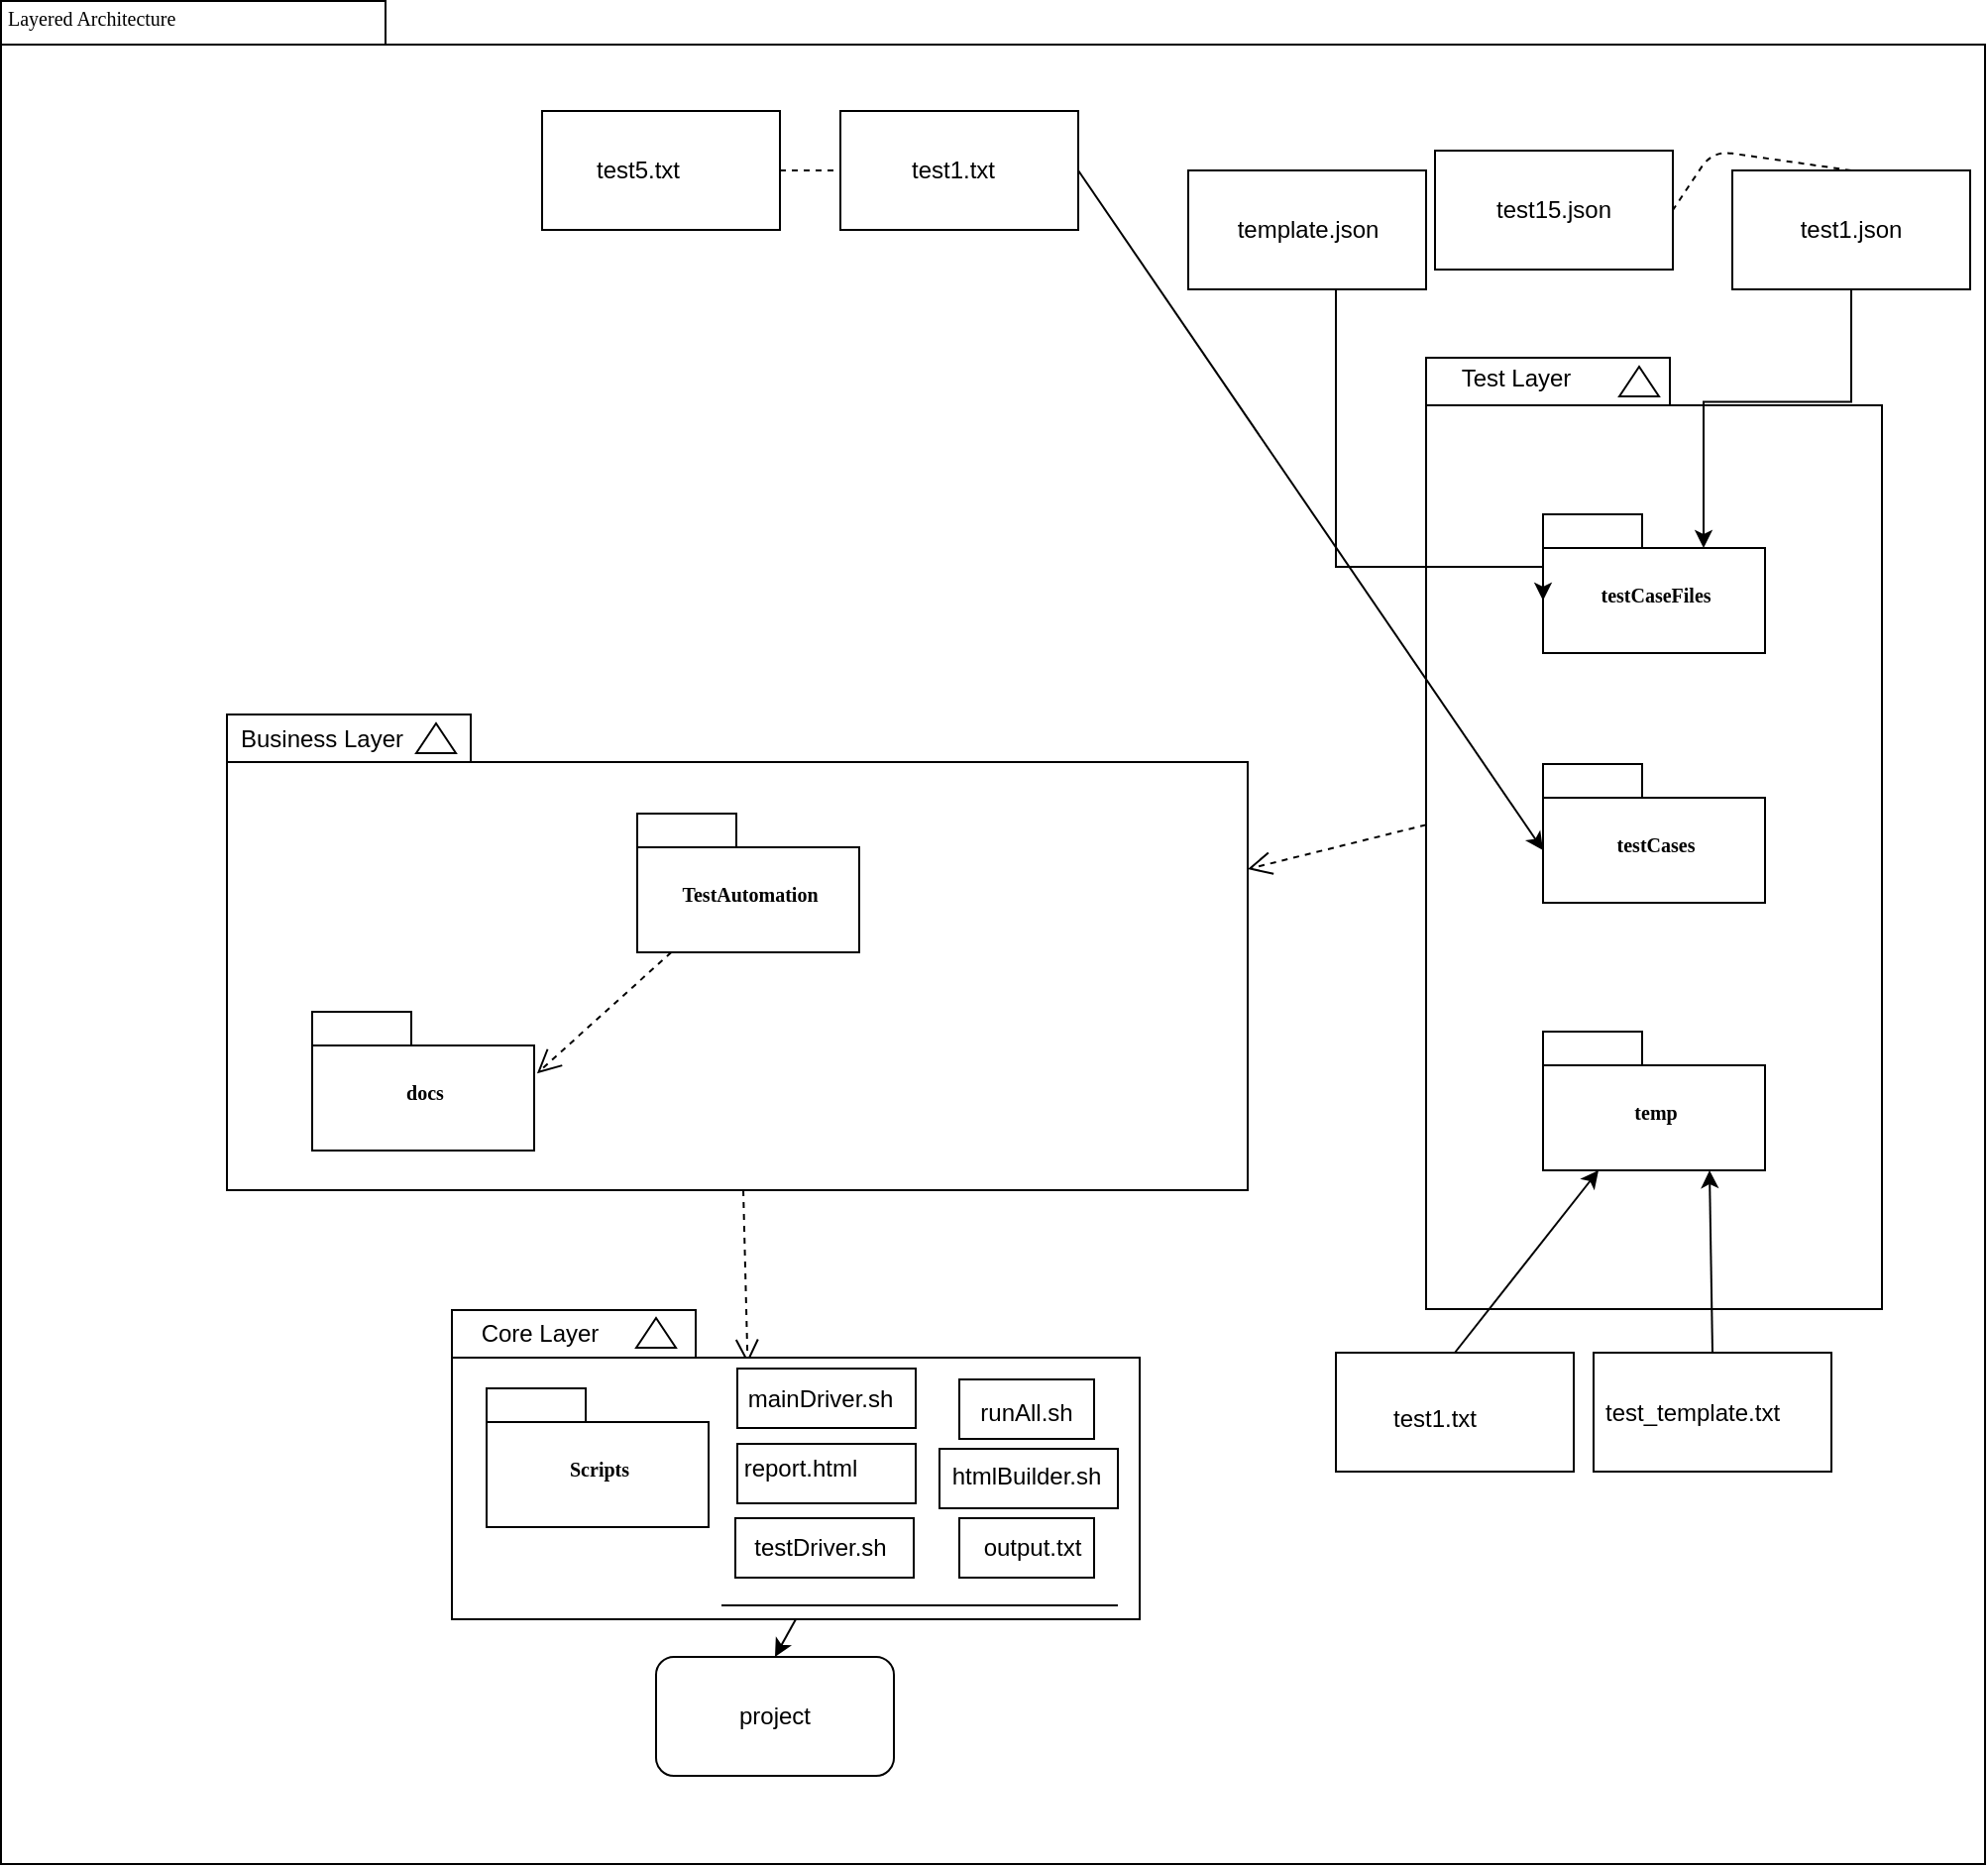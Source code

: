 <mxfile version="12.1.8" type="device" pages="1"><diagram name="Page-1" id="b5b7bab2-c9e2-2cf4-8b2a-24fd1a2a6d21"><mxGraphModel dx="882" dy="774" grid="1" gridSize="10" guides="1" tooltips="1" connect="1" arrows="1" fold="1" page="1" pageScale="1" pageWidth="827" pageHeight="1169" background="#ffffff" math="0" shadow="0"><root><mxCell id="0"/><mxCell id="1" parent="0"/><mxCell id="6e0c8c40b5770093-72" value="" style="shape=folder;fontStyle=1;spacingTop=10;tabWidth=194;tabHeight=22;tabPosition=left;html=1;rounded=0;shadow=0;comic=0;labelBackgroundColor=none;strokeColor=#000000;strokeWidth=1;fillColor=none;fontFamily=Verdana;fontSize=10;fontColor=#000000;align=center;" parent="1" vertex="1"><mxGeometry x="326.5" y="114.5" width="1001" height="940" as="geometry"/></mxCell><mxCell id="6e0c8c40b5770093-30" value="" style="group" parent="1" vertex="1" connectable="0"><mxGeometry x="1045.5" y="294.5" width="230" height="480" as="geometry"/></mxCell><mxCell id="6e0c8c40b5770093-24" value="" style="group" parent="6e0c8c40b5770093-30" vertex="1" connectable="0"><mxGeometry width="230" height="480" as="geometry"/></mxCell><mxCell id="6e0c8c40b5770093-25" value="" style="shape=folder;fontStyle=1;spacingTop=10;tabWidth=123;tabHeight=24;tabPosition=left;html=1;rounded=0;shadow=0;comic=0;labelBackgroundColor=none;strokeColor=#000000;strokeWidth=1;fillColor=#ffffff;fontFamily=Verdana;fontSize=10;fontColor=#000000;align=center;" parent="6e0c8c40b5770093-24" vertex="1"><mxGeometry width="230" height="480" as="geometry"/></mxCell><mxCell id="6e0c8c40b5770093-29" value="" style="triangle;whiteSpace=wrap;html=1;rounded=0;shadow=0;comic=0;labelBackgroundColor=none;strokeColor=#000000;strokeWidth=1;fillColor=#ffffff;fontFamily=Verdana;fontSize=10;fontColor=#000000;align=center;rotation=-90;" parent="6e0c8c40b5770093-24" vertex="1"><mxGeometry x="100" y="2" width="15" height="20" as="geometry"/></mxCell><mxCell id="6e0c8c40b5770093-27" value="testCaseFiles" style="shape=folder;fontStyle=1;spacingTop=10;tabWidth=50;tabHeight=17;tabPosition=left;html=1;rounded=0;shadow=0;comic=0;labelBackgroundColor=none;strokeColor=#000000;strokeWidth=1;fillColor=#ffffff;fontFamily=Verdana;fontSize=10;fontColor=#000000;align=center;" parent="6e0c8c40b5770093-24" vertex="1"><mxGeometry x="59" y="79" width="112" height="70" as="geometry"/></mxCell><mxCell id="6e0c8c40b5770093-31" value="testCases" style="shape=folder;fontStyle=1;spacingTop=10;tabWidth=50;tabHeight=17;tabPosition=left;html=1;rounded=0;shadow=0;comic=0;labelBackgroundColor=none;strokeColor=#000000;strokeWidth=1;fillColor=#ffffff;fontFamily=Verdana;fontSize=10;fontColor=#000000;align=center;" parent="6e0c8c40b5770093-24" vertex="1"><mxGeometry x="59" y="205" width="112" height="70" as="geometry"/></mxCell><mxCell id="6e0c8c40b5770093-28" value="temp" style="shape=folder;fontStyle=1;spacingTop=10;tabWidth=50;tabHeight=17;tabPosition=left;html=1;rounded=0;shadow=0;comic=0;labelBackgroundColor=none;strokeColor=#000000;strokeWidth=1;fillColor=#ffffff;fontFamily=Verdana;fontSize=10;fontColor=#000000;align=center;" parent="6e0c8c40b5770093-24" vertex="1"><mxGeometry x="59" y="340" width="112" height="70" as="geometry"/></mxCell><mxCell id="ZHPesOlxq1FzjEKwid9h-3" value="Test Layer" style="text;html=1;strokeColor=none;fillColor=none;align=center;verticalAlign=middle;whiteSpace=wrap;rounded=0;" vertex="1" parent="6e0c8c40b5770093-24"><mxGeometry width="90" height="20" as="geometry"/></mxCell><mxCell id="6e0c8c40b5770093-67" style="edgeStyle=none;rounded=0;html=1;entryX=0.43;entryY=0.173;entryPerimeter=0;dashed=1;labelBackgroundColor=none;startFill=0;endArrow=open;endFill=0;endSize=10;fontFamily=Verdana;fontSize=10;" parent="1" source="6e0c8c40b5770093-33" target="6e0c8c40b5770093-47" edge="1"><mxGeometry relative="1" as="geometry"/></mxCell><mxCell id="6e0c8c40b5770093-33" value="" style="shape=folder;fontStyle=1;spacingTop=10;tabWidth=123;tabHeight=24;tabPosition=left;html=1;rounded=0;shadow=0;comic=0;labelBackgroundColor=none;strokeColor=#000000;strokeWidth=1;fillColor=#ffffff;fontFamily=Verdana;fontSize=10;fontColor=#000000;align=center;" parent="1" vertex="1"><mxGeometry x="440.5" y="474.5" width="515" height="240" as="geometry"/></mxCell><mxCell id="6e0c8c40b5770093-66" style="edgeStyle=none;rounded=0;html=1;dashed=1;labelBackgroundColor=none;startFill=0;endArrow=open;endFill=0;endSize=10;fontFamily=Verdana;fontSize=10;entryX=1.013;entryY=0.444;entryPerimeter=0;" parent="1" source="6e0c8c40b5770093-42" target="6e0c8c40b5770093-43" edge="1"><mxGeometry relative="1" as="geometry"/></mxCell><mxCell id="6e0c8c40b5770093-42" value="TestAutomation" style="shape=folder;fontStyle=1;spacingTop=10;tabWidth=50;tabHeight=17;tabPosition=left;html=1;rounded=0;shadow=0;comic=0;labelBackgroundColor=none;strokeColor=#000000;strokeWidth=1;fillColor=#ffffff;fontFamily=Verdana;fontSize=10;fontColor=#000000;align=center;" parent="1" vertex="1"><mxGeometry x="647.5" y="524.5" width="112" height="70" as="geometry"/></mxCell><mxCell id="6e0c8c40b5770093-43" value="docs" style="shape=folder;fontStyle=1;spacingTop=10;tabWidth=50;tabHeight=17;tabPosition=left;html=1;rounded=0;shadow=0;comic=0;labelBackgroundColor=none;strokeColor=#000000;strokeWidth=1;fillColor=#ffffff;fontFamily=Verdana;fontSize=10;fontColor=#000000;align=center;" parent="1" vertex="1"><mxGeometry x="483.5" y="624.5" width="112" height="70" as="geometry"/></mxCell><mxCell id="6e0c8c40b5770093-47" value="" style="shape=folder;fontStyle=1;spacingTop=10;tabWidth=123;tabHeight=24;tabPosition=left;html=1;rounded=0;shadow=0;comic=0;labelBackgroundColor=none;strokeColor=#000000;strokeWidth=1;fillColor=#ffffff;fontFamily=Verdana;fontSize=10;fontColor=#000000;align=center;" parent="1" vertex="1"><mxGeometry x="554" y="775" width="347" height="156" as="geometry"/></mxCell><mxCell id="6e0c8c40b5770093-48" value="" style="triangle;whiteSpace=wrap;html=1;rounded=0;shadow=0;comic=0;labelBackgroundColor=none;strokeColor=#000000;strokeWidth=1;fillColor=#ffffff;fontFamily=Verdana;fontSize=10;fontColor=#000000;align=center;rotation=-90;" parent="1" vertex="1"><mxGeometry x="649.5" y="776.5" width="15" height="20" as="geometry"/></mxCell><mxCell id="6e0c8c40b5770093-49" value="Scripts" style="shape=folder;fontStyle=1;spacingTop=10;tabWidth=50;tabHeight=17;tabPosition=left;html=1;rounded=0;shadow=0;comic=0;labelBackgroundColor=none;strokeColor=#000000;strokeWidth=1;fillColor=#ffffff;fontFamily=Verdana;fontSize=10;fontColor=#000000;align=center;" parent="1" vertex="1"><mxGeometry x="571.5" y="814.5" width="112" height="70" as="geometry"/></mxCell><mxCell id="6e0c8c40b5770093-51" value="" style="triangle;whiteSpace=wrap;html=1;rounded=0;shadow=0;comic=0;labelBackgroundColor=none;strokeColor=#000000;strokeWidth=1;fillColor=#ffffff;fontFamily=Verdana;fontSize=10;fontColor=#000000;align=center;rotation=-90;" parent="1" vertex="1"><mxGeometry x="538.5" y="476.5" width="15" height="20" as="geometry"/></mxCell><mxCell id="6e0c8c40b5770093-73" value="Layered Architecture" style="text;html=1;align=left;verticalAlign=top;spacingTop=-4;fontSize=10;fontFamily=Verdana;fontColor=#000000;" parent="1" vertex="1"><mxGeometry x="327.5" y="114.5" width="130" height="20" as="geometry"/></mxCell><mxCell id="ZHPesOlxq1FzjEKwid9h-1" value="Business Layer" style="text;html=1;strokeColor=none;fillColor=none;align=center;verticalAlign=middle;whiteSpace=wrap;rounded=0;" vertex="1" parent="1"><mxGeometry x="446" y="477" width="85" height="20" as="geometry"/></mxCell><mxCell id="ZHPesOlxq1FzjEKwid9h-2" value="Core Layer" style="text;html=1;strokeColor=none;fillColor=none;align=center;verticalAlign=middle;whiteSpace=wrap;rounded=0;" vertex="1" parent="1"><mxGeometry x="556" y="777" width="85" height="20" as="geometry"/></mxCell><mxCell id="ZHPesOlxq1FzjEKwid9h-4" value="" style="endArrow=classic;html=1;exitX=0.5;exitY=1;exitDx=0;exitDy=0;exitPerimeter=0;entryX=0.5;entryY=0;entryDx=0;entryDy=0;" edge="1" parent="1" source="6e0c8c40b5770093-47" target="ZHPesOlxq1FzjEKwid9h-5"><mxGeometry width="50" height="50" relative="1" as="geometry"><mxPoint x="330" y="1130" as="sourcePoint"/><mxPoint x="380" y="1080" as="targetPoint"/></mxGeometry></mxCell><mxCell id="ZHPesOlxq1FzjEKwid9h-5" value="" style="rounded=1;whiteSpace=wrap;html=1;" vertex="1" parent="1"><mxGeometry x="657" y="950" width="120" height="60" as="geometry"/></mxCell><mxCell id="ZHPesOlxq1FzjEKwid9h-6" value="project" style="text;html=1;strokeColor=none;fillColor=none;align=center;verticalAlign=middle;whiteSpace=wrap;rounded=0;" vertex="1" parent="1"><mxGeometry x="697" y="970" width="40" height="20" as="geometry"/></mxCell><mxCell id="ZHPesOlxq1FzjEKwid9h-7" style="edgeStyle=none;rounded=0;html=1;dashed=1;labelBackgroundColor=none;startFill=0;endArrow=open;endFill=0;endSize=10;fontFamily=Verdana;fontSize=10;exitX=0;exitY=0.491;exitPerimeter=0;entryX=0;entryY=0;entryDx=515;entryDy=78;entryPerimeter=0;exitDx=0;exitDy=0;" edge="1" parent="1" source="6e0c8c40b5770093-25" target="6e0c8c40b5770093-33"><mxGeometry relative="1" as="geometry"><mxPoint x="965.56" y="473.34" as="sourcePoint"/><mxPoint x="1045" y="534.28" as="targetPoint"/></mxGeometry></mxCell><mxCell id="ZHPesOlxq1FzjEKwid9h-15" value="" style="edgeStyle=orthogonalEdgeStyle;rounded=0;orthogonalLoop=1;jettySize=auto;html=1;entryX=0;entryY=0;entryDx=0;entryDy=43.5;entryPerimeter=0;" edge="1" parent="1" source="ZHPesOlxq1FzjEKwid9h-12" target="6e0c8c40b5770093-27"><mxGeometry relative="1" as="geometry"><mxPoint x="985.5" y="340" as="targetPoint"/><Array as="points"><mxPoint x="1000" y="400"/><mxPoint x="1105" y="400"/></Array></mxGeometry></mxCell><mxCell id="ZHPesOlxq1FzjEKwid9h-17" value="" style="edgeStyle=orthogonalEdgeStyle;rounded=0;orthogonalLoop=1;jettySize=auto;html=1;entryX=0;entryY=0;entryDx=81;entryDy=17;entryPerimeter=0;exitX=0.5;exitY=1;exitDx=0;exitDy=0;" edge="1" parent="1" source="ZHPesOlxq1FzjEKwid9h-16" target="6e0c8c40b5770093-27"><mxGeometry relative="1" as="geometry"/></mxCell><mxCell id="ZHPesOlxq1FzjEKwid9h-12" value="" style="rounded=0;whiteSpace=wrap;html=1;" vertex="1" parent="1"><mxGeometry x="925.5" y="200" width="120" height="60" as="geometry"/></mxCell><mxCell id="ZHPesOlxq1FzjEKwid9h-16" value="" style="rounded=0;whiteSpace=wrap;html=1;" vertex="1" parent="1"><mxGeometry x="1200" y="200" width="120" height="60" as="geometry"/></mxCell><mxCell id="ZHPesOlxq1FzjEKwid9h-19" value="" style="rounded=0;whiteSpace=wrap;html=1;" vertex="1" parent="1"><mxGeometry x="1050" y="190" width="120" height="60" as="geometry"/></mxCell><mxCell id="ZHPesOlxq1FzjEKwid9h-13" value="template.json" style="text;html=1;strokeColor=none;fillColor=none;align=center;verticalAlign=middle;whiteSpace=wrap;rounded=0;" vertex="1" parent="1"><mxGeometry x="965.5" y="220" width="40" height="20" as="geometry"/></mxCell><mxCell id="ZHPesOlxq1FzjEKwid9h-18" value="test1.json" style="text;html=1;strokeColor=none;fillColor=none;align=center;verticalAlign=middle;whiteSpace=wrap;rounded=0;" vertex="1" parent="1"><mxGeometry x="1240" y="220" width="40" height="20" as="geometry"/></mxCell><mxCell id="ZHPesOlxq1FzjEKwid9h-21" value="test15.json" style="text;html=1;strokeColor=none;fillColor=none;align=center;verticalAlign=middle;whiteSpace=wrap;rounded=0;" vertex="1" parent="1"><mxGeometry x="1090" y="210" width="40" height="20" as="geometry"/></mxCell><mxCell id="ZHPesOlxq1FzjEKwid9h-22" value="" style="endArrow=none;dashed=1;html=1;entryX=1;entryY=0.5;entryDx=0;entryDy=0;exitX=0.5;exitY=0;exitDx=0;exitDy=0;" edge="1" parent="1" source="ZHPesOlxq1FzjEKwid9h-16" target="ZHPesOlxq1FzjEKwid9h-19"><mxGeometry width="50" height="50" relative="1" as="geometry"><mxPoint x="1045.5" y="180" as="sourcePoint"/><mxPoint x="1245.5" y="150" as="targetPoint"/><Array as="points"><mxPoint x="1190" y="190"/></Array></mxGeometry></mxCell><mxCell id="ZHPesOlxq1FzjEKwid9h-23" value="" style="rounded=0;whiteSpace=wrap;html=1;" vertex="1" parent="1"><mxGeometry x="750" y="170" width="120" height="60" as="geometry"/></mxCell><mxCell id="ZHPesOlxq1FzjEKwid9h-24" value="test1.txt" style="text;html=1;strokeColor=none;fillColor=none;align=center;verticalAlign=middle;whiteSpace=wrap;rounded=0;" vertex="1" parent="1"><mxGeometry x="787" y="190" width="40" height="20" as="geometry"/></mxCell><mxCell id="ZHPesOlxq1FzjEKwid9h-25" value="" style="rounded=0;whiteSpace=wrap;html=1;" vertex="1" parent="1"><mxGeometry x="599.5" y="170" width="120" height="60" as="geometry"/></mxCell><mxCell id="ZHPesOlxq1FzjEKwid9h-26" value="test5.txt" style="text;html=1;strokeColor=none;fillColor=none;align=center;verticalAlign=middle;whiteSpace=wrap;rounded=0;" vertex="1" parent="1"><mxGeometry x="627.5" y="190" width="40" height="20" as="geometry"/></mxCell><mxCell id="ZHPesOlxq1FzjEKwid9h-27" value="" style="endArrow=none;dashed=1;html=1;entryX=0;entryY=0.5;entryDx=0;entryDy=0;exitX=1;exitY=0.5;exitDx=0;exitDy=0;" edge="1" parent="1" source="ZHPesOlxq1FzjEKwid9h-25" target="ZHPesOlxq1FzjEKwid9h-23"><mxGeometry width="50" height="50" relative="1" as="geometry"><mxPoint x="698" y="289.5" as="sourcePoint"/><mxPoint x="748" y="239.5" as="targetPoint"/></mxGeometry></mxCell><mxCell id="ZHPesOlxq1FzjEKwid9h-28" value="" style="endArrow=classic;html=1;entryX=0;entryY=0;entryDx=0;entryDy=43.5;entryPerimeter=0;exitX=1;exitY=0.5;exitDx=0;exitDy=0;" edge="1" parent="1" source="ZHPesOlxq1FzjEKwid9h-23" target="6e0c8c40b5770093-31"><mxGeometry width="50" height="50" relative="1" as="geometry"><mxPoint x="460" y="1130" as="sourcePoint"/><mxPoint x="510" y="1080" as="targetPoint"/></mxGeometry></mxCell><mxCell id="ZHPesOlxq1FzjEKwid9h-29" value="" style="rounded=0;whiteSpace=wrap;html=1;" vertex="1" parent="1"><mxGeometry x="1130" y="796.5" width="120" height="60" as="geometry"/></mxCell><mxCell id="ZHPesOlxq1FzjEKwid9h-30" value="test_template.txt" style="text;html=1;strokeColor=none;fillColor=none;align=center;verticalAlign=middle;whiteSpace=wrap;rounded=0;" vertex="1" parent="1"><mxGeometry x="1150" y="817" width="60" height="20" as="geometry"/></mxCell><mxCell id="ZHPesOlxq1FzjEKwid9h-31" value="" style="rounded=0;whiteSpace=wrap;html=1;" vertex="1" parent="1"><mxGeometry x="1000" y="796.5" width="120" height="60" as="geometry"/></mxCell><mxCell id="ZHPesOlxq1FzjEKwid9h-32" value="test1.txt" style="text;html=1;strokeColor=none;fillColor=none;align=center;verticalAlign=middle;whiteSpace=wrap;rounded=0;" vertex="1" parent="1"><mxGeometry x="1030" y="819.5" width="40" height="20" as="geometry"/></mxCell><mxCell id="ZHPesOlxq1FzjEKwid9h-33" value="" style="endArrow=classic;html=1;entryX=0.25;entryY=1;entryDx=0;entryDy=0;entryPerimeter=0;exitX=0.5;exitY=0;exitDx=0;exitDy=0;" edge="1" parent="1" source="ZHPesOlxq1FzjEKwid9h-31" target="6e0c8c40b5770093-28"><mxGeometry width="50" height="50" relative="1" as="geometry"><mxPoint x="460" y="1130" as="sourcePoint"/><mxPoint x="510" y="1080" as="targetPoint"/></mxGeometry></mxCell><mxCell id="ZHPesOlxq1FzjEKwid9h-34" value="" style="endArrow=classic;html=1;entryX=0.75;entryY=1;entryDx=0;entryDy=0;entryPerimeter=0;exitX=0.5;exitY=0;exitDx=0;exitDy=0;" edge="1" parent="1" source="ZHPesOlxq1FzjEKwid9h-29" target="6e0c8c40b5770093-28"><mxGeometry width="50" height="50" relative="1" as="geometry"><mxPoint x="460" y="1130" as="sourcePoint"/><mxPoint x="510" y="1080" as="targetPoint"/></mxGeometry></mxCell><mxCell id="ZHPesOlxq1FzjEKwid9h-35" value="" style="rounded=0;whiteSpace=wrap;html=1;" vertex="1" parent="1"><mxGeometry x="698" y="804.5" width="90" height="30" as="geometry"/></mxCell><mxCell id="ZHPesOlxq1FzjEKwid9h-37" value="" style="rounded=0;whiteSpace=wrap;html=1;" vertex="1" parent="1"><mxGeometry x="698" y="842.5" width="90" height="30" as="geometry"/></mxCell><mxCell id="ZHPesOlxq1FzjEKwid9h-38" value="" style="rounded=0;whiteSpace=wrap;html=1;" vertex="1" parent="1"><mxGeometry x="697" y="880" width="90" height="30" as="geometry"/></mxCell><mxCell id="ZHPesOlxq1FzjEKwid9h-39" value="" style="rounded=0;whiteSpace=wrap;html=1;" vertex="1" parent="1"><mxGeometry x="810" y="880" width="68" height="30" as="geometry"/></mxCell><mxCell id="ZHPesOlxq1FzjEKwid9h-40" value="" style="rounded=0;whiteSpace=wrap;html=1;" vertex="1" parent="1"><mxGeometry x="800" y="845" width="90" height="30" as="geometry"/></mxCell><mxCell id="ZHPesOlxq1FzjEKwid9h-41" value="" style="rounded=0;whiteSpace=wrap;html=1;" vertex="1" parent="1"><mxGeometry x="810" y="810" width="68" height="30" as="geometry"/></mxCell><mxCell id="ZHPesOlxq1FzjEKwid9h-42" value="mainDriver.sh" style="text;html=1;strokeColor=none;fillColor=none;align=center;verticalAlign=middle;whiteSpace=wrap;rounded=0;" vertex="1" parent="1"><mxGeometry x="719.5" y="810" width="40" height="20" as="geometry"/></mxCell><mxCell id="ZHPesOlxq1FzjEKwid9h-43" value="report.html" style="text;html=1;strokeColor=none;fillColor=none;align=center;verticalAlign=middle;whiteSpace=wrap;rounded=0;" vertex="1" parent="1"><mxGeometry x="710" y="845" width="40" height="20" as="geometry"/></mxCell><mxCell id="ZHPesOlxq1FzjEKwid9h-44" value="testDriver.sh" style="text;html=1;strokeColor=none;fillColor=none;align=center;verticalAlign=middle;whiteSpace=wrap;rounded=0;" vertex="1" parent="1"><mxGeometry x="719.5" y="884.5" width="40" height="20" as="geometry"/></mxCell><mxCell id="ZHPesOlxq1FzjEKwid9h-45" value="runAll.sh" style="text;html=1;strokeColor=none;fillColor=none;align=center;verticalAlign=middle;whiteSpace=wrap;rounded=0;" vertex="1" parent="1"><mxGeometry x="824" y="816.5" width="40" height="20" as="geometry"/></mxCell><mxCell id="ZHPesOlxq1FzjEKwid9h-46" value="htmlBuilder.sh" style="text;html=1;strokeColor=none;fillColor=none;align=center;verticalAlign=middle;whiteSpace=wrap;rounded=0;" vertex="1" parent="1"><mxGeometry x="824" y="848.5" width="40" height="20" as="geometry"/></mxCell><mxCell id="ZHPesOlxq1FzjEKwid9h-47" value="output.txt" style="text;html=1;strokeColor=none;fillColor=none;align=center;verticalAlign=middle;whiteSpace=wrap;rounded=0;" vertex="1" parent="1"><mxGeometry x="827" y="885" width="40" height="20" as="geometry"/></mxCell><mxCell id="ZHPesOlxq1FzjEKwid9h-49" value="" style="line;strokeWidth=1;fillColor=none;align=left;verticalAlign=middle;spacingTop=-1;spacingLeft=3;spacingRight=3;rotatable=0;labelPosition=right;points=[];portConstraint=eastwest;" vertex="1" parent="1"><mxGeometry x="690" y="920" width="200" height="8" as="geometry"/></mxCell></root></mxGraphModel></diagram></mxfile>